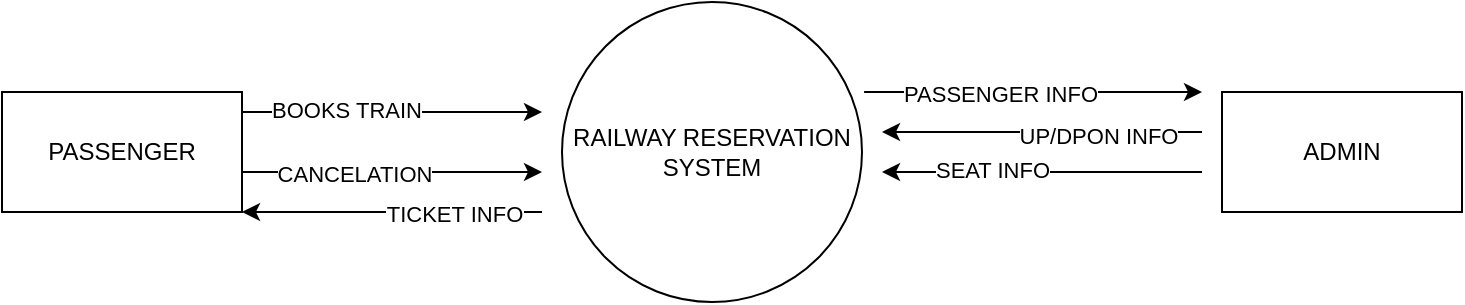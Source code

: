 <mxfile version="21.3.7" type="github">
  <diagram name="Page-1" id="ea4_sC3Q31CY6-S7tAdo">
    <mxGraphModel dx="1434" dy="796" grid="1" gridSize="10" guides="1" tooltips="1" connect="1" arrows="1" fold="1" page="1" pageScale="1" pageWidth="850" pageHeight="1100" math="0" shadow="0">
      <root>
        <mxCell id="0" />
        <mxCell id="1" parent="0" />
        <mxCell id="FOt6os0LbvcfHbyJNySI-108" value="PASSENGER" style="rounded=0;whiteSpace=wrap;html=1;" vertex="1" parent="1">
          <mxGeometry x="40" y="400" width="120" height="60" as="geometry" />
        </mxCell>
        <mxCell id="FOt6os0LbvcfHbyJNySI-109" value="RAILWAY RESERVATION SYSTEM" style="ellipse;whiteSpace=wrap;html=1;aspect=fixed;" vertex="1" parent="1">
          <mxGeometry x="320" y="355" width="150" height="150" as="geometry" />
        </mxCell>
        <mxCell id="FOt6os0LbvcfHbyJNySI-110" value="ADMIN" style="rounded=0;whiteSpace=wrap;html=1;" vertex="1" parent="1">
          <mxGeometry x="650" y="400" width="120" height="60" as="geometry" />
        </mxCell>
        <mxCell id="FOt6os0LbvcfHbyJNySI-111" value="" style="endArrow=classic;html=1;rounded=0;" edge="1" parent="1">
          <mxGeometry width="50" height="50" relative="1" as="geometry">
            <mxPoint x="160" y="410" as="sourcePoint" />
            <mxPoint x="310" y="410" as="targetPoint" />
          </mxGeometry>
        </mxCell>
        <mxCell id="FOt6os0LbvcfHbyJNySI-112" value="BOOKS TRAIN" style="edgeLabel;html=1;align=center;verticalAlign=middle;resizable=0;points=[];" vertex="1" connectable="0" parent="FOt6os0LbvcfHbyJNySI-111">
          <mxGeometry x="-0.307" y="1" relative="1" as="geometry">
            <mxPoint as="offset" />
          </mxGeometry>
        </mxCell>
        <mxCell id="FOt6os0LbvcfHbyJNySI-113" value="" style="endArrow=classic;html=1;rounded=0;" edge="1" parent="1">
          <mxGeometry width="50" height="50" relative="1" as="geometry">
            <mxPoint x="160" y="440" as="sourcePoint" />
            <mxPoint x="310" y="440" as="targetPoint" />
          </mxGeometry>
        </mxCell>
        <mxCell id="FOt6os0LbvcfHbyJNySI-114" value="CANCELATION" style="edgeLabel;html=1;align=center;verticalAlign=middle;resizable=0;points=[];" vertex="1" connectable="0" parent="FOt6os0LbvcfHbyJNySI-113">
          <mxGeometry x="-0.253" y="-1" relative="1" as="geometry">
            <mxPoint as="offset" />
          </mxGeometry>
        </mxCell>
        <mxCell id="FOt6os0LbvcfHbyJNySI-115" value="" style="endArrow=classic;html=1;rounded=0;entryX=1;entryY=1;entryDx=0;entryDy=0;" edge="1" parent="1" target="FOt6os0LbvcfHbyJNySI-108">
          <mxGeometry width="50" height="50" relative="1" as="geometry">
            <mxPoint x="310" y="460" as="sourcePoint" />
            <mxPoint x="290" y="510" as="targetPoint" />
          </mxGeometry>
        </mxCell>
        <mxCell id="FOt6os0LbvcfHbyJNySI-116" value="TICKET INFO" style="edgeLabel;html=1;align=center;verticalAlign=middle;resizable=0;points=[];" vertex="1" connectable="0" parent="FOt6os0LbvcfHbyJNySI-115">
          <mxGeometry x="-0.413" y="1" relative="1" as="geometry">
            <mxPoint as="offset" />
          </mxGeometry>
        </mxCell>
        <mxCell id="FOt6os0LbvcfHbyJNySI-117" value="" style="endArrow=classic;html=1;rounded=0;exitX=1.007;exitY=0.3;exitDx=0;exitDy=0;exitPerimeter=0;" edge="1" parent="1" source="FOt6os0LbvcfHbyJNySI-109">
          <mxGeometry width="50" height="50" relative="1" as="geometry">
            <mxPoint x="470" y="405" as="sourcePoint" />
            <mxPoint x="640" y="400" as="targetPoint" />
          </mxGeometry>
        </mxCell>
        <mxCell id="FOt6os0LbvcfHbyJNySI-118" value="PASSENGER INFO" style="edgeLabel;html=1;align=center;verticalAlign=middle;resizable=0;points=[];" vertex="1" connectable="0" parent="FOt6os0LbvcfHbyJNySI-117">
          <mxGeometry x="-0.196" y="-1" relative="1" as="geometry">
            <mxPoint as="offset" />
          </mxGeometry>
        </mxCell>
        <mxCell id="FOt6os0LbvcfHbyJNySI-119" value="" style="endArrow=classic;html=1;rounded=0;" edge="1" parent="1">
          <mxGeometry width="50" height="50" relative="1" as="geometry">
            <mxPoint x="640" y="420" as="sourcePoint" />
            <mxPoint x="480" y="420" as="targetPoint" />
          </mxGeometry>
        </mxCell>
        <mxCell id="FOt6os0LbvcfHbyJNySI-120" value="UP/DPON INFO" style="edgeLabel;html=1;align=center;verticalAlign=middle;resizable=0;points=[];" vertex="1" connectable="0" parent="FOt6os0LbvcfHbyJNySI-119">
          <mxGeometry x="-0.35" y="2" relative="1" as="geometry">
            <mxPoint as="offset" />
          </mxGeometry>
        </mxCell>
        <mxCell id="FOt6os0LbvcfHbyJNySI-121" value="" style="endArrow=classic;html=1;rounded=0;" edge="1" parent="1">
          <mxGeometry width="50" height="50" relative="1" as="geometry">
            <mxPoint x="640" y="440" as="sourcePoint" />
            <mxPoint x="480" y="440" as="targetPoint" />
          </mxGeometry>
        </mxCell>
        <mxCell id="FOt6os0LbvcfHbyJNySI-122" value="SEAT INFO" style="edgeLabel;html=1;align=center;verticalAlign=middle;resizable=0;points=[];" vertex="1" connectable="0" parent="FOt6os0LbvcfHbyJNySI-121">
          <mxGeometry x="0.312" y="-1" relative="1" as="geometry">
            <mxPoint as="offset" />
          </mxGeometry>
        </mxCell>
      </root>
    </mxGraphModel>
  </diagram>
</mxfile>
